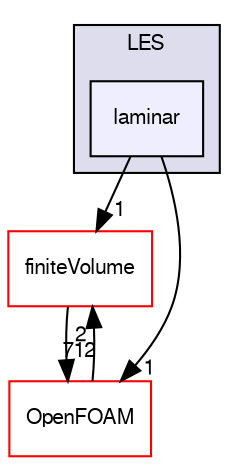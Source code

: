 digraph "src/turbulenceModels/incompressible/LES/laminar" {
  bgcolor=transparent;
  compound=true
  node [ fontsize="10", fontname="FreeSans"];
  edge [ labelfontsize="10", labelfontname="FreeSans"];
  subgraph clusterdir_0ff4b9382053ae4e5512550be7c1416f {
    graph [ bgcolor="#ddddee", pencolor="black", label="LES" fontname="FreeSans", fontsize="10", URL="dir_0ff4b9382053ae4e5512550be7c1416f.html"]
  dir_ae1031a57585800437c212ca5b62d69a [shape=box, label="laminar", style="filled", fillcolor="#eeeeff", pencolor="black", URL="dir_ae1031a57585800437c212ca5b62d69a.html"];
  }
  dir_9bd15774b555cf7259a6fa18f99fe99b [shape=box label="finiteVolume" color="red" URL="dir_9bd15774b555cf7259a6fa18f99fe99b.html"];
  dir_c5473ff19b20e6ec4dfe5c310b3778a8 [shape=box label="OpenFOAM" color="red" URL="dir_c5473ff19b20e6ec4dfe5c310b3778a8.html"];
  dir_9bd15774b555cf7259a6fa18f99fe99b->dir_c5473ff19b20e6ec4dfe5c310b3778a8 [headlabel="712", labeldistance=1.5 headhref="dir_000749_001732.html"];
  dir_ae1031a57585800437c212ca5b62d69a->dir_9bd15774b555cf7259a6fa18f99fe99b [headlabel="1", labeldistance=1.5 headhref="dir_000602_000749.html"];
  dir_ae1031a57585800437c212ca5b62d69a->dir_c5473ff19b20e6ec4dfe5c310b3778a8 [headlabel="1", labeldistance=1.5 headhref="dir_000602_001732.html"];
  dir_c5473ff19b20e6ec4dfe5c310b3778a8->dir_9bd15774b555cf7259a6fa18f99fe99b [headlabel="2", labeldistance=1.5 headhref="dir_001732_000749.html"];
}
